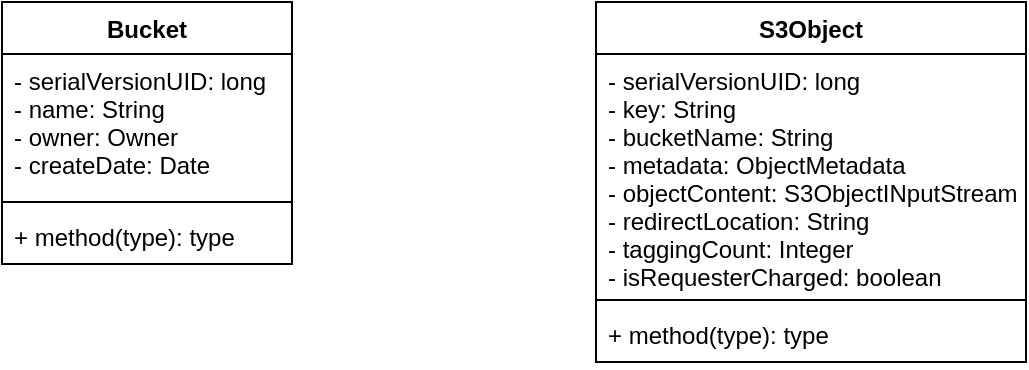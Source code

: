 <mxfile version="14.3.0" type="github">
  <diagram id="Mv6kmJkb6wF9CQ0TLChR" name="Page-1">
    <mxGraphModel dx="1452" dy="507" grid="0" gridSize="10" guides="1" tooltips="1" connect="1" arrows="1" fold="1" page="0" pageScale="1" pageWidth="827" pageHeight="1169" math="0" shadow="0">
      <root>
        <mxCell id="0" />
        <mxCell id="1" parent="0" />
        <mxCell id="nP_UXycicT72o9blLBmM-8" value="Bucket" style="swimlane;fontStyle=1;align=center;verticalAlign=top;childLayout=stackLayout;horizontal=1;startSize=26;horizontalStack=0;resizeParent=1;resizeParentMax=0;resizeLast=0;collapsible=1;marginBottom=0;" vertex="1" parent="1">
          <mxGeometry x="-31" y="129" width="145" height="131" as="geometry" />
        </mxCell>
        <mxCell id="nP_UXycicT72o9blLBmM-9" value="- serialVersionUID: long&#xa;- name: String&#xa;- owner: Owner&#xa;- createDate: Date" style="text;strokeColor=none;fillColor=none;align=left;verticalAlign=top;spacingLeft=4;spacingRight=4;overflow=hidden;rotatable=0;points=[[0,0.5],[1,0.5]];portConstraint=eastwest;" vertex="1" parent="nP_UXycicT72o9blLBmM-8">
          <mxGeometry y="26" width="145" height="70" as="geometry" />
        </mxCell>
        <mxCell id="nP_UXycicT72o9blLBmM-10" value="" style="line;strokeWidth=1;fillColor=none;align=left;verticalAlign=middle;spacingTop=-1;spacingLeft=3;spacingRight=3;rotatable=0;labelPosition=right;points=[];portConstraint=eastwest;" vertex="1" parent="nP_UXycicT72o9blLBmM-8">
          <mxGeometry y="96" width="145" height="8" as="geometry" />
        </mxCell>
        <mxCell id="nP_UXycicT72o9blLBmM-11" value="+ method(type): type" style="text;strokeColor=none;fillColor=none;align=left;verticalAlign=top;spacingLeft=4;spacingRight=4;overflow=hidden;rotatable=0;points=[[0,0.5],[1,0.5]];portConstraint=eastwest;" vertex="1" parent="nP_UXycicT72o9blLBmM-8">
          <mxGeometry y="104" width="145" height="27" as="geometry" />
        </mxCell>
        <mxCell id="nP_UXycicT72o9blLBmM-12" value="S3Object" style="swimlane;fontStyle=1;align=center;verticalAlign=top;childLayout=stackLayout;horizontal=1;startSize=26;horizontalStack=0;resizeParent=1;resizeParentMax=0;resizeLast=0;collapsible=1;marginBottom=0;" vertex="1" parent="1">
          <mxGeometry x="266" y="129" width="215" height="180" as="geometry" />
        </mxCell>
        <mxCell id="nP_UXycicT72o9blLBmM-13" value="- serialVersionUID: long&#xa;- key: String&#xa;- bucketName: String&#xa;- metadata: ObjectMetadata&#xa;- objectContent: S3ObjectINputStream&#xa;- redirectLocation: String&#xa;- taggingCount: Integer&#xa;- isRequesterCharged: boolean&#xa;" style="text;strokeColor=none;fillColor=none;align=left;verticalAlign=top;spacingLeft=4;spacingRight=4;overflow=hidden;rotatable=0;points=[[0,0.5],[1,0.5]];portConstraint=eastwest;" vertex="1" parent="nP_UXycicT72o9blLBmM-12">
          <mxGeometry y="26" width="215" height="119" as="geometry" />
        </mxCell>
        <mxCell id="nP_UXycicT72o9blLBmM-14" value="" style="line;strokeWidth=1;fillColor=none;align=left;verticalAlign=middle;spacingTop=-1;spacingLeft=3;spacingRight=3;rotatable=0;labelPosition=right;points=[];portConstraint=eastwest;" vertex="1" parent="nP_UXycicT72o9blLBmM-12">
          <mxGeometry y="145" width="215" height="8" as="geometry" />
        </mxCell>
        <mxCell id="nP_UXycicT72o9blLBmM-15" value="+ method(type): type" style="text;strokeColor=none;fillColor=none;align=left;verticalAlign=top;spacingLeft=4;spacingRight=4;overflow=hidden;rotatable=0;points=[[0,0.5],[1,0.5]];portConstraint=eastwest;" vertex="1" parent="nP_UXycicT72o9blLBmM-12">
          <mxGeometry y="153" width="215" height="27" as="geometry" />
        </mxCell>
      </root>
    </mxGraphModel>
  </diagram>
</mxfile>
